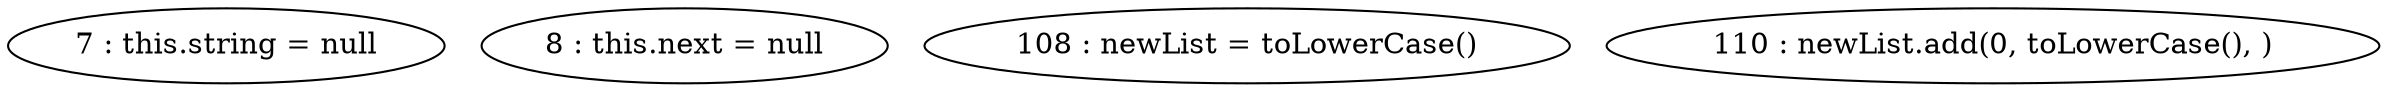 digraph G {
"7 : this.string = null"
"8 : this.next = null"
"108 : newList = toLowerCase()"
"110 : newList.add(0, toLowerCase(), )"
}